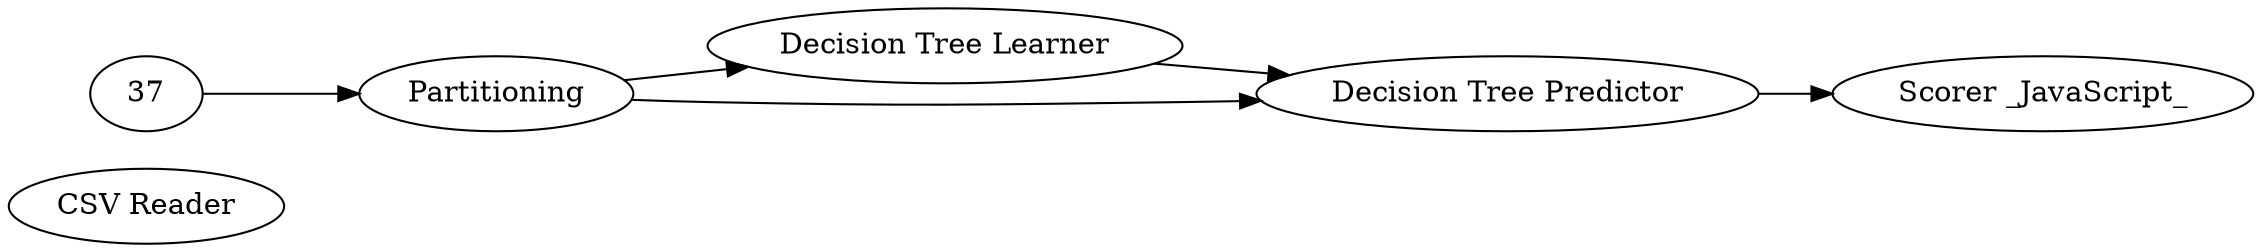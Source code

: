 digraph {
	1 [label="CSV Reader"]
	38 [label=Partitioning]
	39 [label="Decision Tree Learner"]
	40 [label="Decision Tree Predictor"]
	41 [label="Scorer _JavaScript_"]
	37 -> 38
	38 -> 39
	38 -> 40
	39 -> 40
	40 -> 41
	rankdir=LR
}
